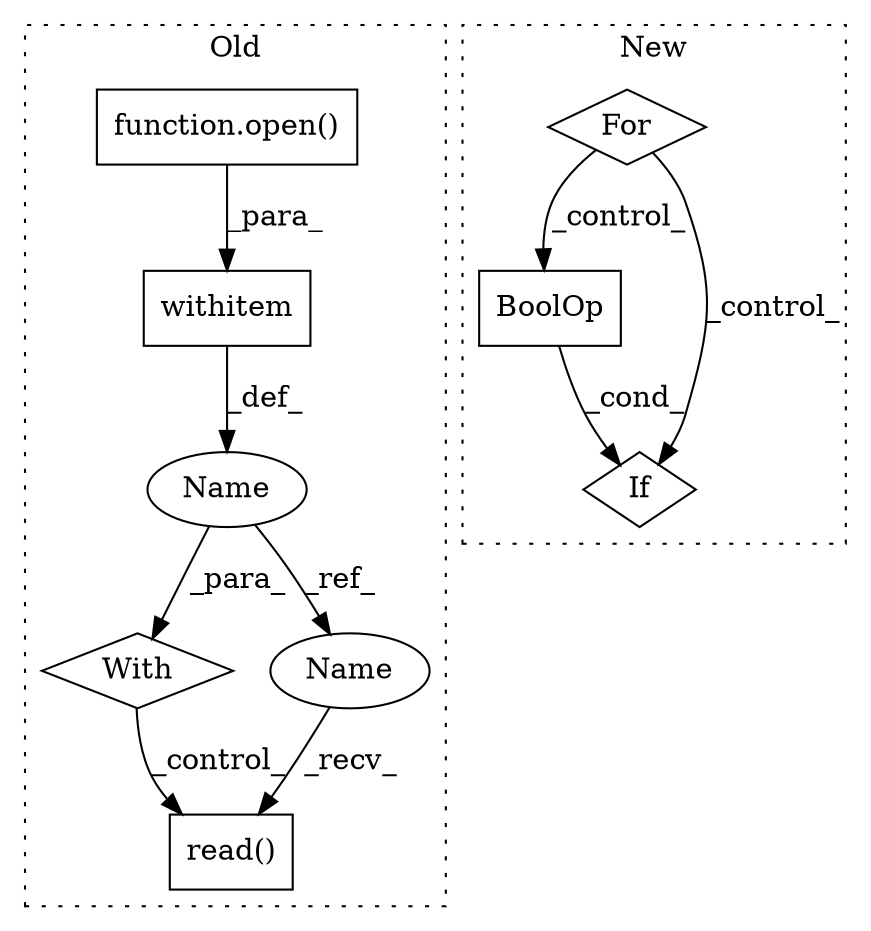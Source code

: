 digraph G {
subgraph cluster0 {
1 [label="function.open()" a="75" s="2981,2997" l="5,19" shape="box"];
4 [label="With" a="39" s="2976,2985" l="5,50" shape="diamond"];
5 [label="withitem" a="49" s="2981" l="4" shape="box"];
7 [label="Name" a="87" s="3020" l="1" shape="ellipse"];
8 [label="read()" a="75" s="3054" l="8" shape="box"];
9 [label="Name" a="87" s="3054" l="1" shape="ellipse"];
label = "Old";
style="dotted";
}
subgraph cluster1 {
2 [label="BoolOp" a="72" s="3518" l="9" shape="box"];
3 [label="If" a="96" s="3515" l="3" shape="diamond"];
6 [label="For" a="107" s="3210,3242" l="4,22" shape="diamond"];
label = "New";
style="dotted";
}
1 -> 5 [label="_para_"];
2 -> 3 [label="_cond_"];
4 -> 8 [label="_control_"];
5 -> 7 [label="_def_"];
6 -> 3 [label="_control_"];
6 -> 2 [label="_control_"];
7 -> 4 [label="_para_"];
7 -> 9 [label="_ref_"];
9 -> 8 [label="_recv_"];
}